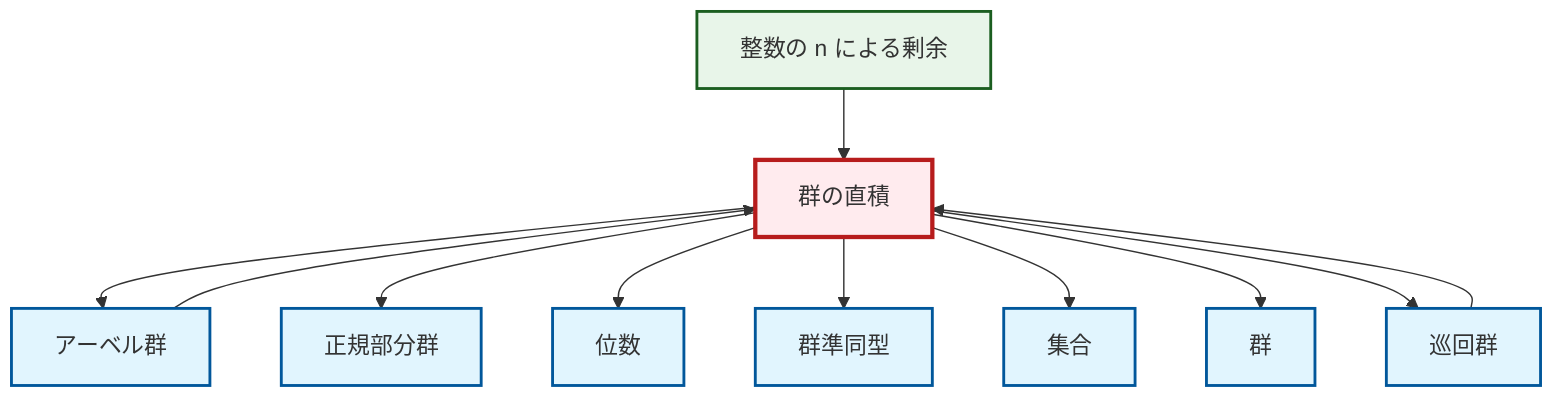 graph TD
    classDef definition fill:#e1f5fe,stroke:#01579b,stroke-width:2px
    classDef theorem fill:#f3e5f5,stroke:#4a148c,stroke-width:2px
    classDef axiom fill:#fff3e0,stroke:#e65100,stroke-width:2px
    classDef example fill:#e8f5e9,stroke:#1b5e20,stroke-width:2px
    classDef current fill:#ffebee,stroke:#b71c1c,stroke-width:3px
    def-homomorphism["群準同型"]:::definition
    def-group["群"]:::definition
    def-normal-subgroup["正規部分群"]:::definition
    def-direct-product["群の直積"]:::definition
    def-set["集合"]:::definition
    def-abelian-group["アーベル群"]:::definition
    ex-quotient-integers-mod-n["整数の n による剰余"]:::example
    def-order["位数"]:::definition
    def-cyclic-group["巡回群"]:::definition
    def-direct-product --> def-abelian-group
    def-cyclic-group --> def-direct-product
    def-direct-product --> def-normal-subgroup
    def-direct-product --> def-order
    def-direct-product --> def-homomorphism
    def-abelian-group --> def-direct-product
    def-direct-product --> def-set
    ex-quotient-integers-mod-n --> def-direct-product
    def-direct-product --> def-group
    def-direct-product --> def-cyclic-group
    class def-direct-product current
